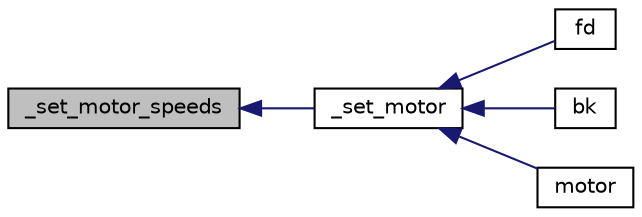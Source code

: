 digraph "_set_motor_speeds"
{
  edge [fontname="Helvetica",fontsize="10",labelfontname="Helvetica",labelfontsize="10"];
  node [fontname="Helvetica",fontsize="10",shape=record];
  rankdir="LR";
  Node1 [label="_set_motor_speeds",height=0.2,width=0.4,color="black", fillcolor="grey75", style="filled" fontcolor="black"];
  Node1 -> Node2 [dir="back",color="midnightblue",fontsize="10",style="solid",fontname="Helvetica"];
  Node2 [label="_set_motor",height=0.2,width=0.4,color="black", fillcolor="white", style="filled",URL="$lib__hb_8c.html#a5ad04cbb50e276d5c0c68928b6f72fbb"];
  Node2 -> Node3 [dir="back",color="midnightblue",fontsize="10",style="solid",fontname="Helvetica"];
  Node3 [label="fd",height=0.2,width=0.4,color="black", fillcolor="white", style="filled",URL="$lib__hb_8c.html#a55a302772158e1f15f1c90992f535272"];
  Node2 -> Node4 [dir="back",color="midnightblue",fontsize="10",style="solid",fontname="Helvetica"];
  Node4 [label="bk",height=0.2,width=0.4,color="black", fillcolor="white", style="filled",URL="$lib__hb_8c.html#a3f5edef0489aca523a64a40e8fe16320"];
  Node2 -> Node5 [dir="back",color="midnightblue",fontsize="10",style="solid",fontname="Helvetica"];
  Node5 [label="motor",height=0.2,width=0.4,color="black", fillcolor="white", style="filled",URL="$lib__hb_8c.html#a8c2b1ad56a0ecf04cd02e951dfb6c9da"];
}
